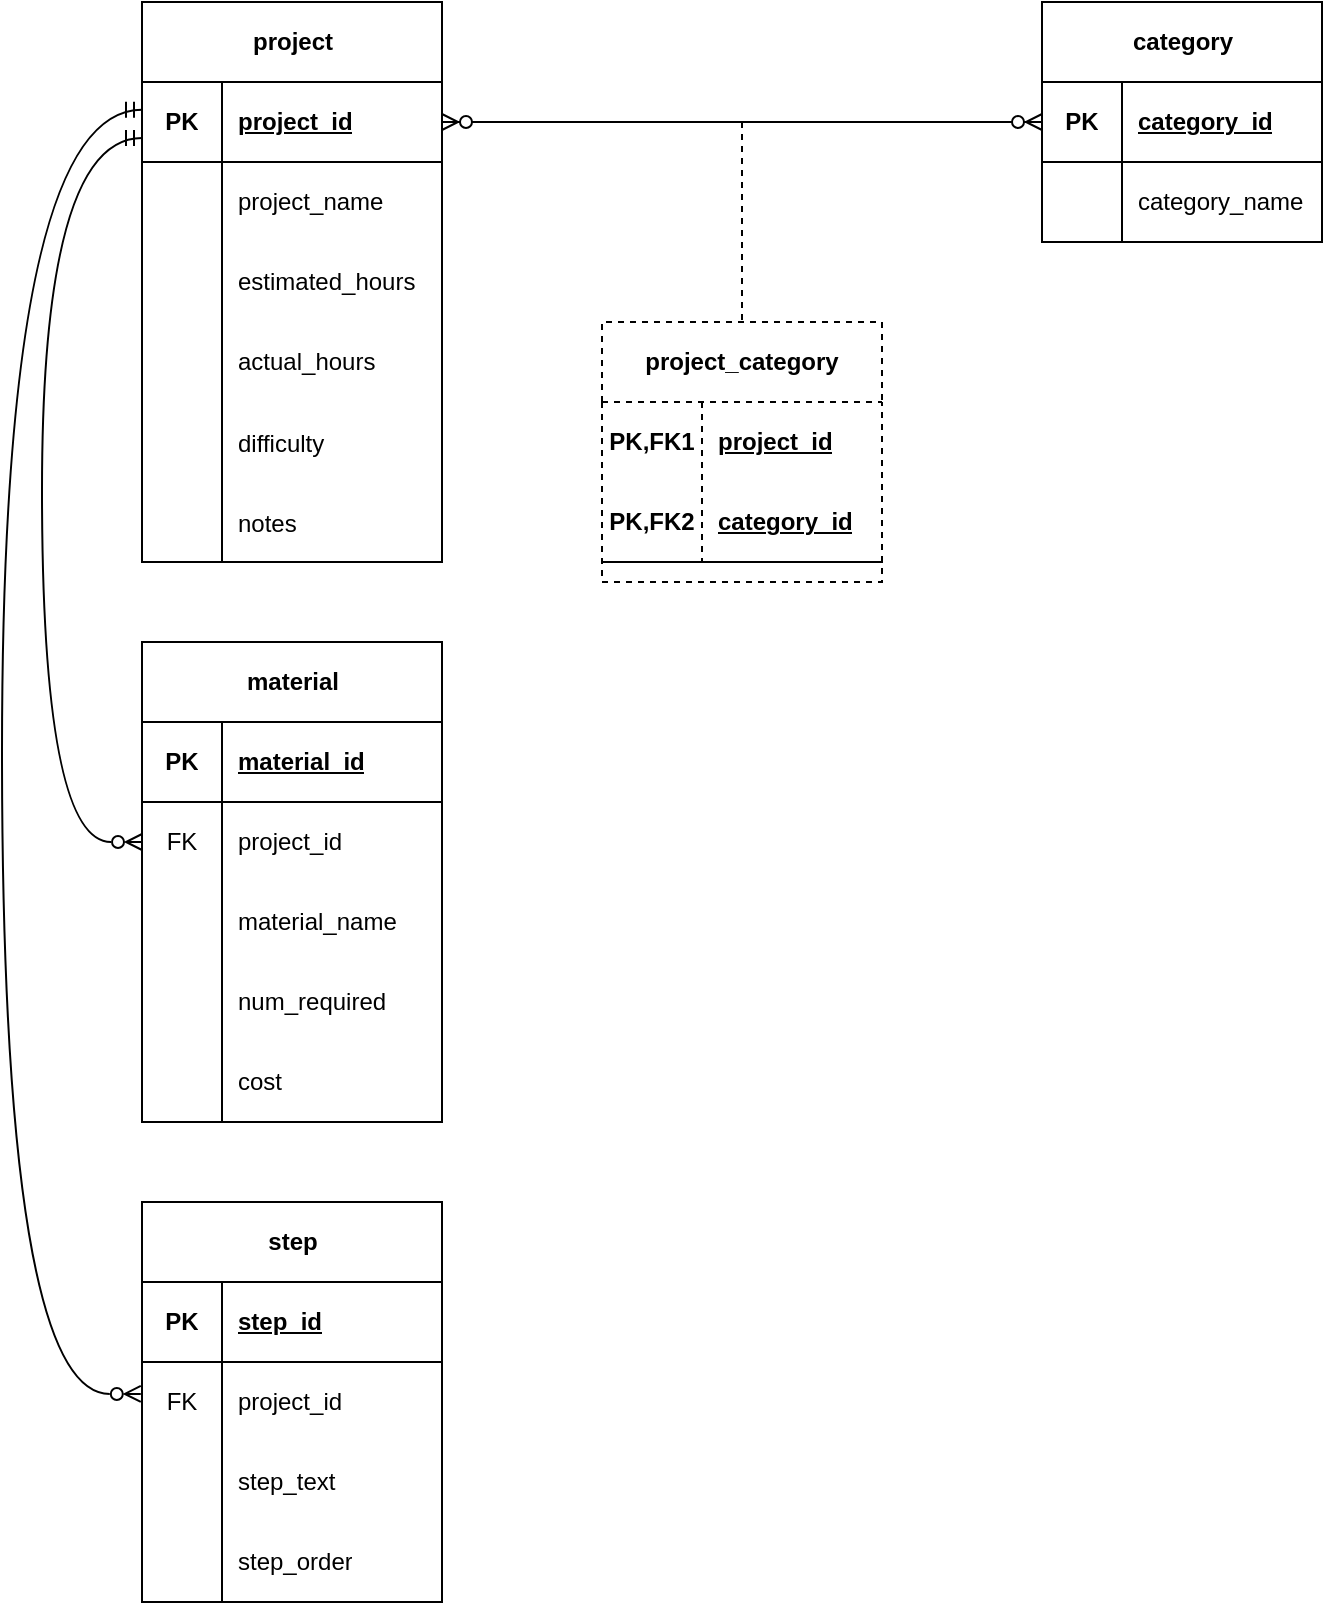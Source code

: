 <mxfile version="24.1.0" type="device">
  <diagram id="R2lEEEUBdFMjLlhIrx00" name="Page-1">
    <mxGraphModel dx="1434" dy="844" grid="0" gridSize="10" guides="1" tooltips="1" connect="1" arrows="1" fold="1" page="1" pageScale="1" pageWidth="850" pageHeight="1100" background="none" math="0" shadow="0" extFonts="Permanent Marker^https://fonts.googleapis.com/css?family=Permanent+Marker">
      <root>
        <mxCell id="0" />
        <mxCell id="1" parent="0" />
        <mxCell id="S6nWLyW-OLUBAdiu66lx-1" value="project" style="shape=table;startSize=40;container=1;collapsible=1;childLayout=tableLayout;fixedRows=1;rowLines=0;fontStyle=1;align=center;resizeLast=1;html=1;" vertex="1" parent="1">
          <mxGeometry x="165" y="150" width="150" height="280" as="geometry">
            <mxRectangle x="40" y="40" width="80" height="30" as="alternateBounds" />
          </mxGeometry>
        </mxCell>
        <mxCell id="S6nWLyW-OLUBAdiu66lx-2" value="" style="shape=tableRow;horizontal=0;startSize=0;swimlaneHead=0;swimlaneBody=0;fillColor=none;collapsible=0;dropTarget=0;points=[[0,0.5],[1,0.5]];portConstraint=eastwest;top=0;left=0;right=0;bottom=1;" vertex="1" parent="S6nWLyW-OLUBAdiu66lx-1">
          <mxGeometry y="40" width="150" height="40" as="geometry" />
        </mxCell>
        <mxCell id="S6nWLyW-OLUBAdiu66lx-3" value="PK" style="shape=partialRectangle;connectable=0;fillColor=none;top=0;left=0;bottom=0;right=0;fontStyle=1;overflow=hidden;whiteSpace=wrap;html=1;" vertex="1" parent="S6nWLyW-OLUBAdiu66lx-2">
          <mxGeometry width="40" height="40" as="geometry">
            <mxRectangle width="40" height="40" as="alternateBounds" />
          </mxGeometry>
        </mxCell>
        <mxCell id="S6nWLyW-OLUBAdiu66lx-4" value="project_id" style="shape=partialRectangle;connectable=0;fillColor=none;top=0;left=0;bottom=0;right=0;align=left;spacingLeft=6;fontStyle=5;overflow=hidden;whiteSpace=wrap;html=1;" vertex="1" parent="S6nWLyW-OLUBAdiu66lx-2">
          <mxGeometry x="40" width="110" height="40" as="geometry">
            <mxRectangle width="110" height="40" as="alternateBounds" />
          </mxGeometry>
        </mxCell>
        <mxCell id="S6nWLyW-OLUBAdiu66lx-5" value="" style="shape=tableRow;horizontal=0;startSize=0;swimlaneHead=0;swimlaneBody=0;fillColor=none;collapsible=0;dropTarget=0;points=[[0,0.5],[1,0.5]];portConstraint=eastwest;top=0;left=0;right=0;bottom=0;" vertex="1" parent="S6nWLyW-OLUBAdiu66lx-1">
          <mxGeometry y="80" width="150" height="40" as="geometry" />
        </mxCell>
        <mxCell id="S6nWLyW-OLUBAdiu66lx-6" value="" style="shape=partialRectangle;connectable=0;fillColor=none;top=0;left=0;bottom=0;right=0;editable=1;overflow=hidden;whiteSpace=wrap;html=1;" vertex="1" parent="S6nWLyW-OLUBAdiu66lx-5">
          <mxGeometry width="40" height="40" as="geometry">
            <mxRectangle width="40" height="40" as="alternateBounds" />
          </mxGeometry>
        </mxCell>
        <mxCell id="S6nWLyW-OLUBAdiu66lx-7" value="project_name" style="shape=partialRectangle;connectable=0;fillColor=none;top=0;left=0;bottom=0;right=0;align=left;spacingLeft=6;overflow=hidden;whiteSpace=wrap;html=1;" vertex="1" parent="S6nWLyW-OLUBAdiu66lx-5">
          <mxGeometry x="40" width="110" height="40" as="geometry">
            <mxRectangle width="110" height="40" as="alternateBounds" />
          </mxGeometry>
        </mxCell>
        <mxCell id="S6nWLyW-OLUBAdiu66lx-8" value="" style="shape=tableRow;horizontal=0;startSize=0;swimlaneHead=0;swimlaneBody=0;fillColor=none;collapsible=0;dropTarget=0;points=[[0,0.5],[1,0.5]];portConstraint=eastwest;top=0;left=0;right=0;bottom=0;" vertex="1" parent="S6nWLyW-OLUBAdiu66lx-1">
          <mxGeometry y="120" width="150" height="40" as="geometry" />
        </mxCell>
        <mxCell id="S6nWLyW-OLUBAdiu66lx-9" value="" style="shape=partialRectangle;connectable=0;fillColor=none;top=0;left=0;bottom=0;right=0;editable=1;overflow=hidden;whiteSpace=wrap;html=1;" vertex="1" parent="S6nWLyW-OLUBAdiu66lx-8">
          <mxGeometry width="40" height="40" as="geometry">
            <mxRectangle width="40" height="40" as="alternateBounds" />
          </mxGeometry>
        </mxCell>
        <mxCell id="S6nWLyW-OLUBAdiu66lx-10" value="estimated_hours" style="shape=partialRectangle;connectable=0;fillColor=none;top=0;left=0;bottom=0;right=0;align=left;spacingLeft=6;overflow=hidden;whiteSpace=wrap;html=1;" vertex="1" parent="S6nWLyW-OLUBAdiu66lx-8">
          <mxGeometry x="40" width="110" height="40" as="geometry">
            <mxRectangle width="110" height="40" as="alternateBounds" />
          </mxGeometry>
        </mxCell>
        <mxCell id="S6nWLyW-OLUBAdiu66lx-11" value="" style="shape=tableRow;horizontal=0;startSize=0;swimlaneHead=0;swimlaneBody=0;fillColor=none;collapsible=0;dropTarget=0;points=[[0,0.5],[1,0.5]];portConstraint=eastwest;top=0;left=0;right=0;bottom=0;" vertex="1" parent="S6nWLyW-OLUBAdiu66lx-1">
          <mxGeometry y="160" width="150" height="40" as="geometry" />
        </mxCell>
        <mxCell id="S6nWLyW-OLUBAdiu66lx-12" value="" style="shape=partialRectangle;connectable=0;fillColor=none;top=0;left=0;bottom=0;right=0;editable=1;overflow=hidden;whiteSpace=wrap;html=1;" vertex="1" parent="S6nWLyW-OLUBAdiu66lx-11">
          <mxGeometry width="40" height="40" as="geometry">
            <mxRectangle width="40" height="40" as="alternateBounds" />
          </mxGeometry>
        </mxCell>
        <mxCell id="S6nWLyW-OLUBAdiu66lx-13" value="actual_hours" style="shape=partialRectangle;connectable=0;fillColor=none;top=0;left=0;bottom=0;right=0;align=left;spacingLeft=6;overflow=hidden;whiteSpace=wrap;html=1;" vertex="1" parent="S6nWLyW-OLUBAdiu66lx-11">
          <mxGeometry x="40" width="110" height="40" as="geometry">
            <mxRectangle width="110" height="40" as="alternateBounds" />
          </mxGeometry>
        </mxCell>
        <mxCell id="S6nWLyW-OLUBAdiu66lx-20" value="" style="shape=tableRow;horizontal=0;startSize=0;swimlaneHead=0;swimlaneBody=0;fillColor=none;collapsible=0;dropTarget=0;points=[[0,0.5],[1,0.5]];portConstraint=eastwest;top=0;left=0;right=0;bottom=0;" vertex="1" parent="S6nWLyW-OLUBAdiu66lx-1">
          <mxGeometry y="200" width="150" height="40" as="geometry" />
        </mxCell>
        <mxCell id="S6nWLyW-OLUBAdiu66lx-21" value="" style="shape=partialRectangle;connectable=0;fillColor=none;top=0;left=0;bottom=0;right=0;editable=1;overflow=hidden;" vertex="1" parent="S6nWLyW-OLUBAdiu66lx-20">
          <mxGeometry width="40" height="40" as="geometry">
            <mxRectangle width="40" height="40" as="alternateBounds" />
          </mxGeometry>
        </mxCell>
        <mxCell id="S6nWLyW-OLUBAdiu66lx-22" value="difficulty" style="shape=partialRectangle;connectable=0;fillColor=none;top=0;left=0;bottom=0;right=0;align=left;spacingLeft=6;overflow=hidden;" vertex="1" parent="S6nWLyW-OLUBAdiu66lx-20">
          <mxGeometry x="40" width="110" height="40" as="geometry">
            <mxRectangle width="110" height="40" as="alternateBounds" />
          </mxGeometry>
        </mxCell>
        <mxCell id="S6nWLyW-OLUBAdiu66lx-32" value="" style="shape=tableRow;horizontal=0;startSize=0;swimlaneHead=0;swimlaneBody=0;fillColor=none;collapsible=0;dropTarget=0;points=[[0,0.5],[1,0.5]];portConstraint=eastwest;top=0;left=0;right=0;bottom=0;" vertex="1" parent="S6nWLyW-OLUBAdiu66lx-1">
          <mxGeometry y="240" width="150" height="40" as="geometry" />
        </mxCell>
        <mxCell id="S6nWLyW-OLUBAdiu66lx-33" value="" style="shape=partialRectangle;connectable=0;fillColor=none;top=0;left=0;bottom=0;right=0;editable=1;overflow=hidden;" vertex="1" parent="S6nWLyW-OLUBAdiu66lx-32">
          <mxGeometry width="40" height="40" as="geometry">
            <mxRectangle width="40" height="40" as="alternateBounds" />
          </mxGeometry>
        </mxCell>
        <mxCell id="S6nWLyW-OLUBAdiu66lx-34" value="notes" style="shape=partialRectangle;connectable=0;fillColor=none;top=0;left=0;bottom=0;right=0;align=left;spacingLeft=6;overflow=hidden;" vertex="1" parent="S6nWLyW-OLUBAdiu66lx-32">
          <mxGeometry x="40" width="110" height="40" as="geometry">
            <mxRectangle width="110" height="40" as="alternateBounds" />
          </mxGeometry>
        </mxCell>
        <mxCell id="S6nWLyW-OLUBAdiu66lx-35" value="material" style="shape=table;startSize=40;container=1;collapsible=1;childLayout=tableLayout;fixedRows=1;rowLines=0;fontStyle=1;align=center;resizeLast=1;html=1;" vertex="1" parent="1">
          <mxGeometry x="165" y="470" width="150" height="240" as="geometry" />
        </mxCell>
        <mxCell id="S6nWLyW-OLUBAdiu66lx-36" value="" style="shape=tableRow;horizontal=0;startSize=0;swimlaneHead=0;swimlaneBody=0;fillColor=none;collapsible=0;dropTarget=0;points=[[0,0.5],[1,0.5]];portConstraint=eastwest;top=0;left=0;right=0;bottom=1;" vertex="1" parent="S6nWLyW-OLUBAdiu66lx-35">
          <mxGeometry y="40" width="150" height="40" as="geometry" />
        </mxCell>
        <mxCell id="S6nWLyW-OLUBAdiu66lx-37" value="PK" style="shape=partialRectangle;connectable=0;fillColor=none;top=0;left=0;bottom=0;right=0;fontStyle=1;overflow=hidden;whiteSpace=wrap;html=1;" vertex="1" parent="S6nWLyW-OLUBAdiu66lx-36">
          <mxGeometry width="40" height="40" as="geometry">
            <mxRectangle width="40" height="40" as="alternateBounds" />
          </mxGeometry>
        </mxCell>
        <mxCell id="S6nWLyW-OLUBAdiu66lx-38" value="material_id" style="shape=partialRectangle;connectable=0;fillColor=none;top=0;left=0;bottom=0;right=0;align=left;spacingLeft=6;fontStyle=5;overflow=hidden;whiteSpace=wrap;html=1;" vertex="1" parent="S6nWLyW-OLUBAdiu66lx-36">
          <mxGeometry x="40" width="110" height="40" as="geometry">
            <mxRectangle width="110" height="40" as="alternateBounds" />
          </mxGeometry>
        </mxCell>
        <mxCell id="S6nWLyW-OLUBAdiu66lx-49" value="" style="shape=tableRow;horizontal=0;startSize=0;swimlaneHead=0;swimlaneBody=0;fillColor=none;collapsible=0;dropTarget=0;points=[[0,0.5],[1,0.5]];portConstraint=eastwest;top=0;left=0;right=0;bottom=0;" vertex="1" parent="S6nWLyW-OLUBAdiu66lx-35">
          <mxGeometry y="80" width="150" height="40" as="geometry" />
        </mxCell>
        <mxCell id="S6nWLyW-OLUBAdiu66lx-50" value="FK" style="shape=partialRectangle;connectable=0;fillColor=none;top=0;left=0;bottom=0;right=0;fontStyle=0;overflow=hidden;whiteSpace=wrap;html=1;" vertex="1" parent="S6nWLyW-OLUBAdiu66lx-49">
          <mxGeometry width="40" height="40" as="geometry">
            <mxRectangle width="40" height="40" as="alternateBounds" />
          </mxGeometry>
        </mxCell>
        <mxCell id="S6nWLyW-OLUBAdiu66lx-51" value="project_id" style="shape=partialRectangle;connectable=0;fillColor=none;top=0;left=0;bottom=0;right=0;align=left;spacingLeft=6;fontStyle=0;overflow=hidden;whiteSpace=wrap;html=1;" vertex="1" parent="S6nWLyW-OLUBAdiu66lx-49">
          <mxGeometry x="40" width="110" height="40" as="geometry">
            <mxRectangle width="110" height="40" as="alternateBounds" />
          </mxGeometry>
        </mxCell>
        <mxCell id="S6nWLyW-OLUBAdiu66lx-39" value="" style="shape=tableRow;horizontal=0;startSize=0;swimlaneHead=0;swimlaneBody=0;fillColor=none;collapsible=0;dropTarget=0;points=[[0,0.5],[1,0.5]];portConstraint=eastwest;top=0;left=0;right=0;bottom=0;" vertex="1" parent="S6nWLyW-OLUBAdiu66lx-35">
          <mxGeometry y="120" width="150" height="40" as="geometry" />
        </mxCell>
        <mxCell id="S6nWLyW-OLUBAdiu66lx-40" value="" style="shape=partialRectangle;connectable=0;fillColor=none;top=0;left=0;bottom=0;right=0;editable=1;overflow=hidden;whiteSpace=wrap;html=1;" vertex="1" parent="S6nWLyW-OLUBAdiu66lx-39">
          <mxGeometry width="40" height="40" as="geometry">
            <mxRectangle width="40" height="40" as="alternateBounds" />
          </mxGeometry>
        </mxCell>
        <mxCell id="S6nWLyW-OLUBAdiu66lx-41" value="material_name" style="shape=partialRectangle;connectable=0;fillColor=none;top=0;left=0;bottom=0;right=0;align=left;spacingLeft=6;overflow=hidden;whiteSpace=wrap;html=1;" vertex="1" parent="S6nWLyW-OLUBAdiu66lx-39">
          <mxGeometry x="40" width="110" height="40" as="geometry">
            <mxRectangle width="110" height="40" as="alternateBounds" />
          </mxGeometry>
        </mxCell>
        <mxCell id="S6nWLyW-OLUBAdiu66lx-42" value="" style="shape=tableRow;horizontal=0;startSize=0;swimlaneHead=0;swimlaneBody=0;fillColor=none;collapsible=0;dropTarget=0;points=[[0,0.5],[1,0.5]];portConstraint=eastwest;top=0;left=0;right=0;bottom=0;" vertex="1" parent="S6nWLyW-OLUBAdiu66lx-35">
          <mxGeometry y="160" width="150" height="40" as="geometry" />
        </mxCell>
        <mxCell id="S6nWLyW-OLUBAdiu66lx-43" value="" style="shape=partialRectangle;connectable=0;fillColor=none;top=0;left=0;bottom=0;right=0;editable=1;overflow=hidden;whiteSpace=wrap;html=1;" vertex="1" parent="S6nWLyW-OLUBAdiu66lx-42">
          <mxGeometry width="40" height="40" as="geometry">
            <mxRectangle width="40" height="40" as="alternateBounds" />
          </mxGeometry>
        </mxCell>
        <mxCell id="S6nWLyW-OLUBAdiu66lx-44" value="num_required" style="shape=partialRectangle;connectable=0;fillColor=none;top=0;left=0;bottom=0;right=0;align=left;spacingLeft=6;overflow=hidden;whiteSpace=wrap;html=1;" vertex="1" parent="S6nWLyW-OLUBAdiu66lx-42">
          <mxGeometry x="40" width="110" height="40" as="geometry">
            <mxRectangle width="110" height="40" as="alternateBounds" />
          </mxGeometry>
        </mxCell>
        <mxCell id="S6nWLyW-OLUBAdiu66lx-45" value="" style="shape=tableRow;horizontal=0;startSize=0;swimlaneHead=0;swimlaneBody=0;fillColor=none;collapsible=0;dropTarget=0;points=[[0,0.5],[1,0.5]];portConstraint=eastwest;top=0;left=0;right=0;bottom=0;" vertex="1" parent="S6nWLyW-OLUBAdiu66lx-35">
          <mxGeometry y="200" width="150" height="40" as="geometry" />
        </mxCell>
        <mxCell id="S6nWLyW-OLUBAdiu66lx-46" value="" style="shape=partialRectangle;connectable=0;fillColor=none;top=0;left=0;bottom=0;right=0;editable=1;overflow=hidden;whiteSpace=wrap;html=1;" vertex="1" parent="S6nWLyW-OLUBAdiu66lx-45">
          <mxGeometry width="40" height="40" as="geometry">
            <mxRectangle width="40" height="40" as="alternateBounds" />
          </mxGeometry>
        </mxCell>
        <mxCell id="S6nWLyW-OLUBAdiu66lx-47" value="cost" style="shape=partialRectangle;connectable=0;fillColor=none;top=0;left=0;bottom=0;right=0;align=left;spacingLeft=6;overflow=hidden;whiteSpace=wrap;html=1;" vertex="1" parent="S6nWLyW-OLUBAdiu66lx-45">
          <mxGeometry x="40" width="110" height="40" as="geometry">
            <mxRectangle width="110" height="40" as="alternateBounds" />
          </mxGeometry>
        </mxCell>
        <mxCell id="S6nWLyW-OLUBAdiu66lx-52" value="step" style="shape=table;startSize=40;container=1;collapsible=1;childLayout=tableLayout;fixedRows=1;rowLines=0;fontStyle=1;align=center;resizeLast=1;html=1;" vertex="1" parent="1">
          <mxGeometry x="165" y="750" width="150" height="200" as="geometry" />
        </mxCell>
        <mxCell id="S6nWLyW-OLUBAdiu66lx-53" value="" style="shape=tableRow;horizontal=0;startSize=0;swimlaneHead=0;swimlaneBody=0;fillColor=none;collapsible=0;dropTarget=0;points=[[0,0.5],[1,0.5]];portConstraint=eastwest;top=0;left=0;right=0;bottom=1;" vertex="1" parent="S6nWLyW-OLUBAdiu66lx-52">
          <mxGeometry y="40" width="150" height="40" as="geometry" />
        </mxCell>
        <mxCell id="S6nWLyW-OLUBAdiu66lx-54" value="PK" style="shape=partialRectangle;connectable=0;fillColor=none;top=0;left=0;bottom=0;right=0;fontStyle=1;overflow=hidden;whiteSpace=wrap;html=1;" vertex="1" parent="S6nWLyW-OLUBAdiu66lx-53">
          <mxGeometry width="40" height="40" as="geometry">
            <mxRectangle width="40" height="40" as="alternateBounds" />
          </mxGeometry>
        </mxCell>
        <mxCell id="S6nWLyW-OLUBAdiu66lx-55" value="step_id" style="shape=partialRectangle;connectable=0;fillColor=none;top=0;left=0;bottom=0;right=0;align=left;spacingLeft=6;fontStyle=5;overflow=hidden;whiteSpace=wrap;html=1;" vertex="1" parent="S6nWLyW-OLUBAdiu66lx-53">
          <mxGeometry x="40" width="110" height="40" as="geometry">
            <mxRectangle width="110" height="40" as="alternateBounds" />
          </mxGeometry>
        </mxCell>
        <mxCell id="S6nWLyW-OLUBAdiu66lx-56" value="" style="shape=tableRow;horizontal=0;startSize=0;swimlaneHead=0;swimlaneBody=0;fillColor=none;collapsible=0;dropTarget=0;points=[[0,0.5],[1,0.5]];portConstraint=eastwest;top=0;left=0;right=0;bottom=0;" vertex="1" parent="S6nWLyW-OLUBAdiu66lx-52">
          <mxGeometry y="80" width="150" height="40" as="geometry" />
        </mxCell>
        <mxCell id="S6nWLyW-OLUBAdiu66lx-57" value="FK" style="shape=partialRectangle;connectable=0;fillColor=none;top=0;left=0;bottom=0;right=0;fontStyle=0;overflow=hidden;whiteSpace=wrap;html=1;" vertex="1" parent="S6nWLyW-OLUBAdiu66lx-56">
          <mxGeometry width="40" height="40" as="geometry">
            <mxRectangle width="40" height="40" as="alternateBounds" />
          </mxGeometry>
        </mxCell>
        <mxCell id="S6nWLyW-OLUBAdiu66lx-58" value="project_id" style="shape=partialRectangle;connectable=0;fillColor=none;top=0;left=0;bottom=0;right=0;align=left;spacingLeft=6;fontStyle=0;overflow=hidden;whiteSpace=wrap;html=1;" vertex="1" parent="S6nWLyW-OLUBAdiu66lx-56">
          <mxGeometry x="40" width="110" height="40" as="geometry">
            <mxRectangle width="110" height="40" as="alternateBounds" />
          </mxGeometry>
        </mxCell>
        <mxCell id="S6nWLyW-OLUBAdiu66lx-59" value="" style="shape=tableRow;horizontal=0;startSize=0;swimlaneHead=0;swimlaneBody=0;fillColor=none;collapsible=0;dropTarget=0;points=[[0,0.5],[1,0.5]];portConstraint=eastwest;top=0;left=0;right=0;bottom=0;" vertex="1" parent="S6nWLyW-OLUBAdiu66lx-52">
          <mxGeometry y="120" width="150" height="40" as="geometry" />
        </mxCell>
        <mxCell id="S6nWLyW-OLUBAdiu66lx-60" value="" style="shape=partialRectangle;connectable=0;fillColor=none;top=0;left=0;bottom=0;right=0;editable=1;overflow=hidden;whiteSpace=wrap;html=1;" vertex="1" parent="S6nWLyW-OLUBAdiu66lx-59">
          <mxGeometry width="40" height="40" as="geometry">
            <mxRectangle width="40" height="40" as="alternateBounds" />
          </mxGeometry>
        </mxCell>
        <mxCell id="S6nWLyW-OLUBAdiu66lx-61" value="step_text" style="shape=partialRectangle;connectable=0;fillColor=none;top=0;left=0;bottom=0;right=0;align=left;spacingLeft=6;overflow=hidden;whiteSpace=wrap;html=1;" vertex="1" parent="S6nWLyW-OLUBAdiu66lx-59">
          <mxGeometry x="40" width="110" height="40" as="geometry">
            <mxRectangle width="110" height="40" as="alternateBounds" />
          </mxGeometry>
        </mxCell>
        <mxCell id="S6nWLyW-OLUBAdiu66lx-62" value="" style="shape=tableRow;horizontal=0;startSize=0;swimlaneHead=0;swimlaneBody=0;fillColor=none;collapsible=0;dropTarget=0;points=[[0,0.5],[1,0.5]];portConstraint=eastwest;top=0;left=0;right=0;bottom=0;" vertex="1" parent="S6nWLyW-OLUBAdiu66lx-52">
          <mxGeometry y="160" width="150" height="40" as="geometry" />
        </mxCell>
        <mxCell id="S6nWLyW-OLUBAdiu66lx-63" value="" style="shape=partialRectangle;connectable=0;fillColor=none;top=0;left=0;bottom=0;right=0;editable=1;overflow=hidden;whiteSpace=wrap;html=1;" vertex="1" parent="S6nWLyW-OLUBAdiu66lx-62">
          <mxGeometry width="40" height="40" as="geometry">
            <mxRectangle width="40" height="40" as="alternateBounds" />
          </mxGeometry>
        </mxCell>
        <mxCell id="S6nWLyW-OLUBAdiu66lx-64" value="step_order" style="shape=partialRectangle;connectable=0;fillColor=none;top=0;left=0;bottom=0;right=0;align=left;spacingLeft=6;overflow=hidden;whiteSpace=wrap;html=1;" vertex="1" parent="S6nWLyW-OLUBAdiu66lx-62">
          <mxGeometry x="40" width="110" height="40" as="geometry">
            <mxRectangle width="110" height="40" as="alternateBounds" />
          </mxGeometry>
        </mxCell>
        <mxCell id="S6nWLyW-OLUBAdiu66lx-68" value="project_category" style="shape=table;startSize=40;container=1;collapsible=1;childLayout=tableLayout;fixedRows=1;rowLines=0;fontStyle=1;align=center;resizeLast=1;html=1;whiteSpace=wrap;dashed=1;" vertex="1" parent="1">
          <mxGeometry x="395" y="310" width="140" height="130" as="geometry" />
        </mxCell>
        <mxCell id="S6nWLyW-OLUBAdiu66lx-69" value="" style="shape=tableRow;horizontal=0;startSize=0;swimlaneHead=0;swimlaneBody=0;fillColor=none;collapsible=0;dropTarget=0;points=[[0,0.5],[1,0.5]];portConstraint=eastwest;top=0;left=0;right=0;bottom=0;html=1;" vertex="1" parent="S6nWLyW-OLUBAdiu66lx-68">
          <mxGeometry y="40" width="140" height="40" as="geometry" />
        </mxCell>
        <mxCell id="S6nWLyW-OLUBAdiu66lx-70" value="PK,FK1" style="shape=partialRectangle;connectable=0;fillColor=none;top=0;left=0;bottom=0;right=0;fontStyle=1;overflow=hidden;html=1;whiteSpace=wrap;" vertex="1" parent="S6nWLyW-OLUBAdiu66lx-69">
          <mxGeometry width="50" height="40" as="geometry">
            <mxRectangle width="50" height="40" as="alternateBounds" />
          </mxGeometry>
        </mxCell>
        <mxCell id="S6nWLyW-OLUBAdiu66lx-71" value="project_id" style="shape=partialRectangle;connectable=0;fillColor=none;top=0;left=0;bottom=0;right=0;align=left;spacingLeft=6;fontStyle=5;overflow=hidden;html=1;whiteSpace=wrap;" vertex="1" parent="S6nWLyW-OLUBAdiu66lx-69">
          <mxGeometry x="50" width="90" height="40" as="geometry">
            <mxRectangle width="90" height="40" as="alternateBounds" />
          </mxGeometry>
        </mxCell>
        <mxCell id="S6nWLyW-OLUBAdiu66lx-72" value="" style="shape=tableRow;horizontal=0;startSize=0;swimlaneHead=0;swimlaneBody=0;fillColor=none;collapsible=0;dropTarget=0;points=[[0,0.5],[1,0.5]];portConstraint=eastwest;top=0;left=0;right=0;bottom=1;html=1;" vertex="1" parent="S6nWLyW-OLUBAdiu66lx-68">
          <mxGeometry y="80" width="140" height="40" as="geometry" />
        </mxCell>
        <mxCell id="S6nWLyW-OLUBAdiu66lx-73" value="PK,FK2" style="shape=partialRectangle;connectable=0;fillColor=none;top=0;left=0;bottom=0;right=0;fontStyle=1;overflow=hidden;html=1;whiteSpace=wrap;" vertex="1" parent="S6nWLyW-OLUBAdiu66lx-72">
          <mxGeometry width="50" height="40" as="geometry">
            <mxRectangle width="50" height="40" as="alternateBounds" />
          </mxGeometry>
        </mxCell>
        <mxCell id="S6nWLyW-OLUBAdiu66lx-74" value="category_id" style="shape=partialRectangle;connectable=0;fillColor=none;top=0;left=0;bottom=0;right=0;align=left;spacingLeft=6;fontStyle=5;overflow=hidden;html=1;whiteSpace=wrap;" vertex="1" parent="S6nWLyW-OLUBAdiu66lx-72">
          <mxGeometry x="50" width="90" height="40" as="geometry">
            <mxRectangle width="90" height="40" as="alternateBounds" />
          </mxGeometry>
        </mxCell>
        <mxCell id="S6nWLyW-OLUBAdiu66lx-81" value="category" style="shape=table;startSize=40;container=1;collapsible=1;childLayout=tableLayout;fixedRows=1;rowLines=0;fontStyle=1;align=center;resizeLast=1;html=1;" vertex="1" parent="1">
          <mxGeometry x="615" y="150" width="140" height="120" as="geometry" />
        </mxCell>
        <mxCell id="S6nWLyW-OLUBAdiu66lx-82" value="" style="shape=tableRow;horizontal=0;startSize=0;swimlaneHead=0;swimlaneBody=0;fillColor=none;collapsible=0;dropTarget=0;points=[[0,0.5],[1,0.5]];portConstraint=eastwest;top=0;left=0;right=0;bottom=1;" vertex="1" parent="S6nWLyW-OLUBAdiu66lx-81">
          <mxGeometry y="40" width="140" height="40" as="geometry" />
        </mxCell>
        <mxCell id="S6nWLyW-OLUBAdiu66lx-83" value="PK" style="shape=partialRectangle;connectable=0;fillColor=none;top=0;left=0;bottom=0;right=0;fontStyle=1;overflow=hidden;whiteSpace=wrap;html=1;" vertex="1" parent="S6nWLyW-OLUBAdiu66lx-82">
          <mxGeometry width="40.0" height="40" as="geometry">
            <mxRectangle width="40.0" height="40" as="alternateBounds" />
          </mxGeometry>
        </mxCell>
        <mxCell id="S6nWLyW-OLUBAdiu66lx-84" value="category_id" style="shape=partialRectangle;connectable=0;fillColor=none;top=0;left=0;bottom=0;right=0;align=left;spacingLeft=6;fontStyle=5;overflow=hidden;whiteSpace=wrap;html=1;" vertex="1" parent="S6nWLyW-OLUBAdiu66lx-82">
          <mxGeometry x="40.0" width="100.0" height="40" as="geometry">
            <mxRectangle width="100.0" height="40" as="alternateBounds" />
          </mxGeometry>
        </mxCell>
        <mxCell id="S6nWLyW-OLUBAdiu66lx-85" value="" style="shape=tableRow;horizontal=0;startSize=0;swimlaneHead=0;swimlaneBody=0;fillColor=none;collapsible=0;dropTarget=0;points=[[0,0.5],[1,0.5]];portConstraint=eastwest;top=0;left=0;right=0;bottom=0;" vertex="1" parent="S6nWLyW-OLUBAdiu66lx-81">
          <mxGeometry y="80" width="140" height="40" as="geometry" />
        </mxCell>
        <mxCell id="S6nWLyW-OLUBAdiu66lx-86" value="" style="shape=partialRectangle;connectable=0;fillColor=none;top=0;left=0;bottom=0;right=0;editable=1;overflow=hidden;whiteSpace=wrap;html=1;" vertex="1" parent="S6nWLyW-OLUBAdiu66lx-85">
          <mxGeometry width="40.0" height="40" as="geometry">
            <mxRectangle width="40.0" height="40" as="alternateBounds" />
          </mxGeometry>
        </mxCell>
        <mxCell id="S6nWLyW-OLUBAdiu66lx-87" value="category_name" style="shape=partialRectangle;connectable=0;fillColor=none;top=0;left=0;bottom=0;right=0;align=left;spacingLeft=6;overflow=hidden;whiteSpace=wrap;html=1;" vertex="1" parent="S6nWLyW-OLUBAdiu66lx-85">
          <mxGeometry x="40.0" width="100.0" height="40" as="geometry">
            <mxRectangle width="100.0" height="40" as="alternateBounds" />
          </mxGeometry>
        </mxCell>
        <mxCell id="S6nWLyW-OLUBAdiu66lx-104" value="" style="edgeStyle=entityRelationEdgeStyle;fontSize=12;html=1;endArrow=ERzeroToMany;endFill=1;startArrow=ERzeroToMany;rounded=0;entryX=0;entryY=0.5;entryDx=0;entryDy=0;exitX=1;exitY=0.5;exitDx=0;exitDy=0;" edge="1" parent="1" source="S6nWLyW-OLUBAdiu66lx-2" target="S6nWLyW-OLUBAdiu66lx-82">
          <mxGeometry width="100" height="100" relative="1" as="geometry">
            <mxPoint x="295" y="194.8" as="sourcePoint" />
            <mxPoint x="665" y="194.8" as="targetPoint" />
          </mxGeometry>
        </mxCell>
        <mxCell id="S6nWLyW-OLUBAdiu66lx-105" value="" style="endArrow=none;html=1;rounded=0;entryX=0.5;entryY=0;entryDx=0;entryDy=0;dashed=1;" edge="1" parent="1" target="S6nWLyW-OLUBAdiu66lx-68">
          <mxGeometry relative="1" as="geometry">
            <mxPoint x="465" y="210" as="sourcePoint" />
            <mxPoint x="425" y="400" as="targetPoint" />
          </mxGeometry>
        </mxCell>
        <mxCell id="S6nWLyW-OLUBAdiu66lx-108" value="" style="endArrow=ERmandOne;html=1;rounded=0;edgeStyle=orthogonalEdgeStyle;curved=1;exitX=0;exitY=0.5;exitDx=0;exitDy=0;startArrow=ERzeroToMany;startFill=0;endFill=0;" edge="1" parent="1" source="S6nWLyW-OLUBAdiu66lx-49">
          <mxGeometry relative="1" as="geometry">
            <mxPoint x="105" y="590" as="sourcePoint" />
            <mxPoint x="165" y="218" as="targetPoint" />
            <Array as="points">
              <mxPoint x="115" y="570" />
              <mxPoint x="115" y="218" />
            </Array>
          </mxGeometry>
        </mxCell>
        <mxCell id="S6nWLyW-OLUBAdiu66lx-109" value="" style="endArrow=ERmandOne;html=1;rounded=0;edgeStyle=orthogonalEdgeStyle;curved=1;exitX=-0.004;exitY=0.399;exitDx=0;exitDy=0;startArrow=ERzeroToMany;startFill=0;endFill=0;entryX=-0.016;entryY=0.347;entryDx=0;entryDy=0;entryPerimeter=0;exitPerimeter=0;" edge="1" parent="1" source="S6nWLyW-OLUBAdiu66lx-56">
          <mxGeometry relative="1" as="geometry">
            <mxPoint x="163.5" y="821.79" as="sourcePoint" />
            <mxPoint x="165.0" y="203.88" as="targetPoint" />
            <Array as="points">
              <mxPoint x="95" y="846" />
              <mxPoint x="95" y="204" />
            </Array>
          </mxGeometry>
        </mxCell>
      </root>
    </mxGraphModel>
  </diagram>
</mxfile>
